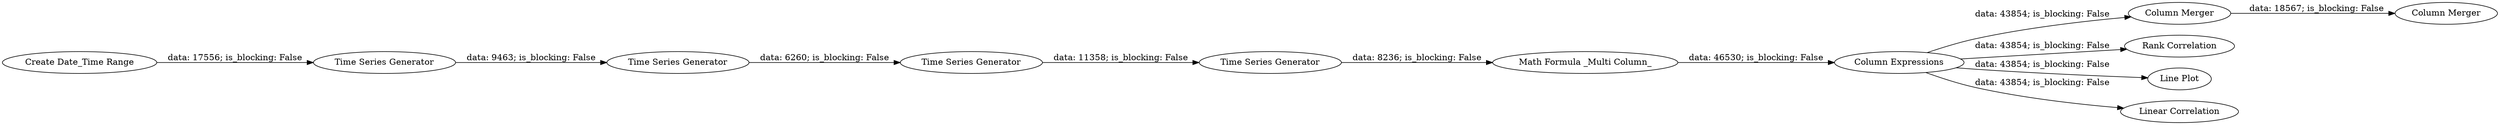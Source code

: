digraph {
	"6433053688614243665_7" [label="Column Expressions"]
	"6433053688614243665_16" [label="Column Merger"]
	"6433053688614243665_11" [label="Rank Correlation"]
	"6433053688614243665_12" [label="Time Series Generator"]
	"6433053688614243665_6" [label="Line Plot"]
	"6433053688614243665_13" [label="Time Series Generator"]
	"6433053688614243665_17" [label="Column Merger"]
	"6433053688614243665_3" [label="Create Date_Time Range"]
	"6433053688614243665_10" [label="Math Formula _Multi Column_"]
	"6433053688614243665_9" [label="Time Series Generator"]
	"6433053688614243665_8" [label="Time Series Generator"]
	"6433053688614243665_14" [label="Linear Correlation"]
	"6433053688614243665_9" -> "6433053688614243665_12" [label="data: 6260; is_blocking: False"]
	"6433053688614243665_7" -> "6433053688614243665_14" [label="data: 43854; is_blocking: False"]
	"6433053688614243665_7" -> "6433053688614243665_11" [label="data: 43854; is_blocking: False"]
	"6433053688614243665_16" -> "6433053688614243665_17" [label="data: 18567; is_blocking: False"]
	"6433053688614243665_12" -> "6433053688614243665_13" [label="data: 11358; is_blocking: False"]
	"6433053688614243665_13" -> "6433053688614243665_10" [label="data: 8236; is_blocking: False"]
	"6433053688614243665_8" -> "6433053688614243665_9" [label="data: 9463; is_blocking: False"]
	"6433053688614243665_3" -> "6433053688614243665_8" [label="data: 17556; is_blocking: False"]
	"6433053688614243665_7" -> "6433053688614243665_16" [label="data: 43854; is_blocking: False"]
	"6433053688614243665_10" -> "6433053688614243665_7" [label="data: 46530; is_blocking: False"]
	"6433053688614243665_7" -> "6433053688614243665_6" [label="data: 43854; is_blocking: False"]
	rankdir=LR
}
